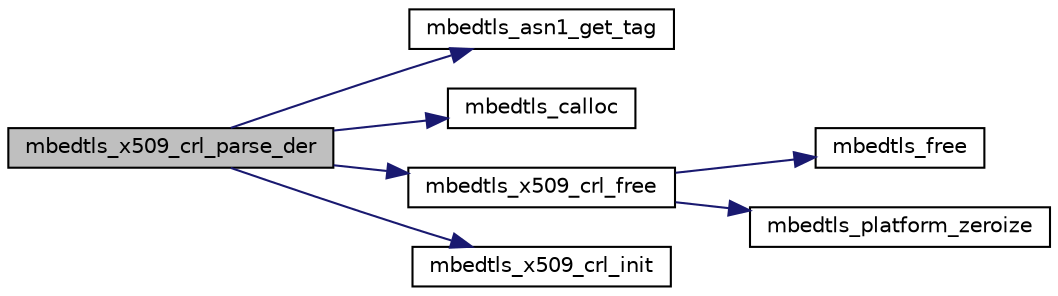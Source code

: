 digraph "mbedtls_x509_crl_parse_der"
{
 // LATEX_PDF_SIZE
  edge [fontname="Helvetica",fontsize="10",labelfontname="Helvetica",labelfontsize="10"];
  node [fontname="Helvetica",fontsize="10",shape=record];
  rankdir="LR";
  Node1 [label="mbedtls_x509_crl_parse_der",height=0.2,width=0.4,color="black", fillcolor="grey75", style="filled", fontcolor="black",tooltip="Parse a DER-encoded CRL and append it to the chained list."];
  Node1 -> Node2 [color="midnightblue",fontsize="10",style="solid",fontname="Helvetica"];
  Node2 [label="mbedtls_asn1_get_tag",height=0.2,width=0.4,color="black", fillcolor="white", style="filled",URL="$d7/d01/group__asn1__module.html#gae8d7dd42a3b99b61d2ef60bc0c2eaf0d",tooltip="Get the tag and length of the tag. Check for the requested tag. Updates the pointer to immediately be..."];
  Node1 -> Node3 [color="midnightblue",fontsize="10",style="solid",fontname="Helvetica"];
  Node3 [label="mbedtls_calloc",height=0.2,width=0.4,color="black", fillcolor="white", style="filled",URL="$dc/d3f/platform_8c.html#a065dcb25fe2c4492a910bec761400ebe",tooltip=" "];
  Node1 -> Node4 [color="midnightblue",fontsize="10",style="solid",fontname="Helvetica"];
  Node4 [label="mbedtls_x509_crl_free",height=0.2,width=0.4,color="black", fillcolor="white", style="filled",URL="$da/dc4/group__x509__module.html#gaeb19c3326889f9e493fbd605c1113b96",tooltip="Unallocate all CRL data."];
  Node4 -> Node5 [color="midnightblue",fontsize="10",style="solid",fontname="Helvetica"];
  Node5 [label="mbedtls_free",height=0.2,width=0.4,color="black", fillcolor="white", style="filled",URL="$dc/d3f/platform_8c.html#a5aeffbc9179142d77ef35d3266d5fc4d",tooltip=" "];
  Node4 -> Node6 [color="midnightblue",fontsize="10",style="solid",fontname="Helvetica"];
  Node6 [label="mbedtls_platform_zeroize",height=0.2,width=0.4,color="black", fillcolor="white", style="filled",URL="$dd/dde/platform__util_8c.html#aa4e36b2c1c58d8ad89e1e11b6ebea2d9",tooltip="Securely zeroize a buffer."];
  Node1 -> Node7 [color="midnightblue",fontsize="10",style="solid",fontname="Helvetica"];
  Node7 [label="mbedtls_x509_crl_init",height=0.2,width=0.4,color="black", fillcolor="white", style="filled",URL="$da/dc4/group__x509__module.html#ga8513a192e281217802837571da98e218",tooltip="Initialize a CRL (chain)"];
}
